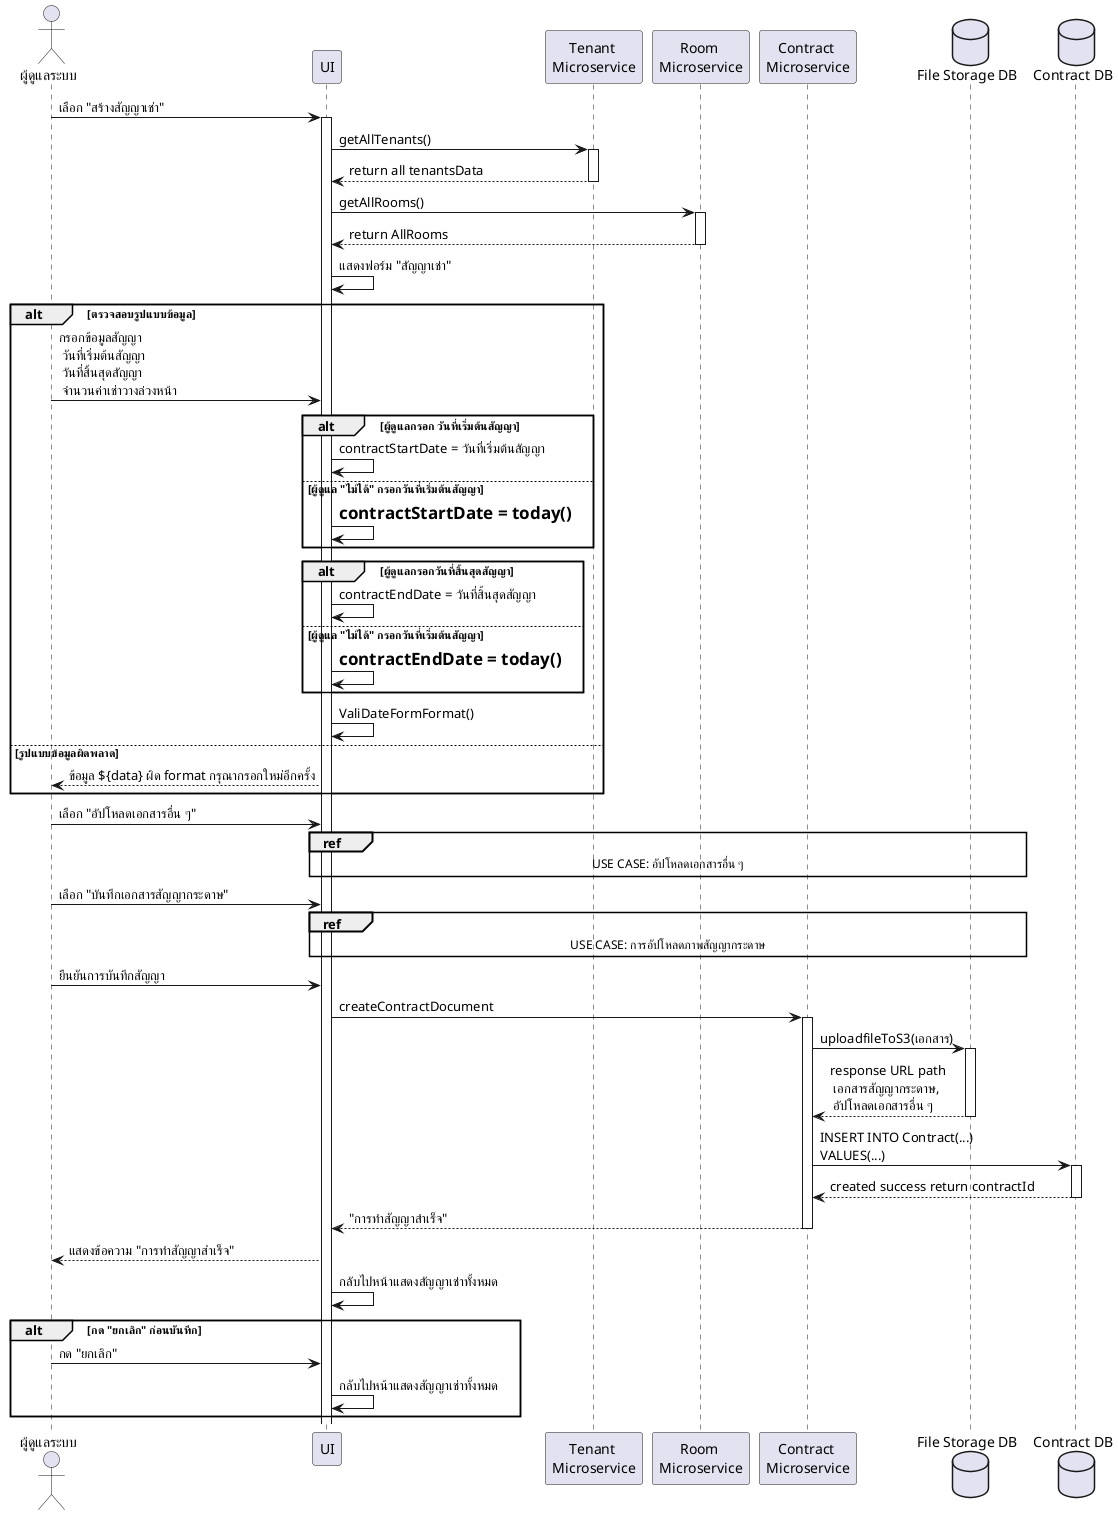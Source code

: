 @startuml
skinparam defaultFontName "TH Sarabun New"

actor "ผู้ดูแลระบบ" as Admin
participant "UI" as UI
participant "Tenant \nMicroservice" as TeMS
participant "Room \nMicroservice" as RoMS

participant "Contract \nMicroservice" as ConMS
database "File Storage DB" as S3
database "Contract DB" as DB

Admin -> UI      : เลือก "สร้างสัญญาเช่า"
activate UI


UI -> TeMS         :  getAllTenants()
activate TeMS
TeMS-->UI:  return all tenantsData 
deactivate TeMS


UI -> RoMS         :  getAllRooms()
activate RoMS
RoMS --> UI        : return AllRooms
deactivate RoMS


UI -> UI         : แสดงฟอร์ม "สัญญาเช่า"
alt ตรวจสอบรูปแบบข้อมูล
Admin -> UI      : กรอกข้อมูลสัญญา\n วันที่เริ่มต้นสัญญา \n วันที่สิ้นสุดสัญญา \n จำนวนค่าเช่าวางล่วงหน้า

alt ผู้ดูแลกรอก วันที่เริ่มต้นสัญญา
UI -> UI         :  contractStartDate = วันที่เริ่มต้นสัญญา
else ผู้ดูแล "ไม่ได้" กรอกวันที่เริ่มต้นสัญญา 
UI -> UI         :  =contractStartDate = today()
end

alt ผู้ดูแลกรอกวันที่สิ้นสุดสัญญา
UI -> UI         :  contractEndDate = วันที่สิ้นสุดสัญญา
else ผู้ดูแล "ไม่ได้" กรอกวันที่เริ่มต้นสัญญา 
UI -> UI         :  =contractEndDate = today()
end

UI -> UI  : ValiDateFormFormat()

else รูปแบบข้อมูลผิดพลาด
UI --> Admin: ข้อมูล ${data} ผิด format กรุณากรอกใหม่อีกครั้ง
end
Admin -> UI      : เลือก "อัปโหลดเอกสารอื่น ๆ"
ref over UI, S3 : USE CASE: อัปโหลดเอกสารอื่น ๆ 

Admin -> UI      : เลือก "บันทึกเอกสารสัญญากระดาษ"
ref over UI, S3 : USE CASE: การอัปโหลดภาพสัญญากระดาษ

Admin -> UI      : ยืนยันการบันทึกสัญญา

UI -> ConMS         : createContractDocument
activate ConMS

ConMS -> S3: uploadfileToS3(เอกสาร)
activate S3
S3 --> ConMS: response URL path \n เอกสารสัญญากระดาษ, \n อัปโหลดเอกสารอื่น ๆ
deactivate S3


ConMS -> DB:  INSERT INTO Contract(...)\nVALUES(...)
activate DB
DB --> ConMS: created success return contractId
deactivate DB
ConMS --> UI        : "การทำสัญญาสำเร็จ"
deactivate ConMS

UI --> Admin    : แสดงข้อความ "การทำสัญญาสำเร็จ"
UI -> UI         : กลับไปหน้าแสดงสัญญาเช่าทั้งหมด

alt กด "ยกเลิก" ก่อนบันทึก
    Admin -> UI      : กด "ยกเลิก"
    UI -> UI         : กลับไปหน้าแสดงสัญญาเช่าทั้งหมด
end

@enduml
